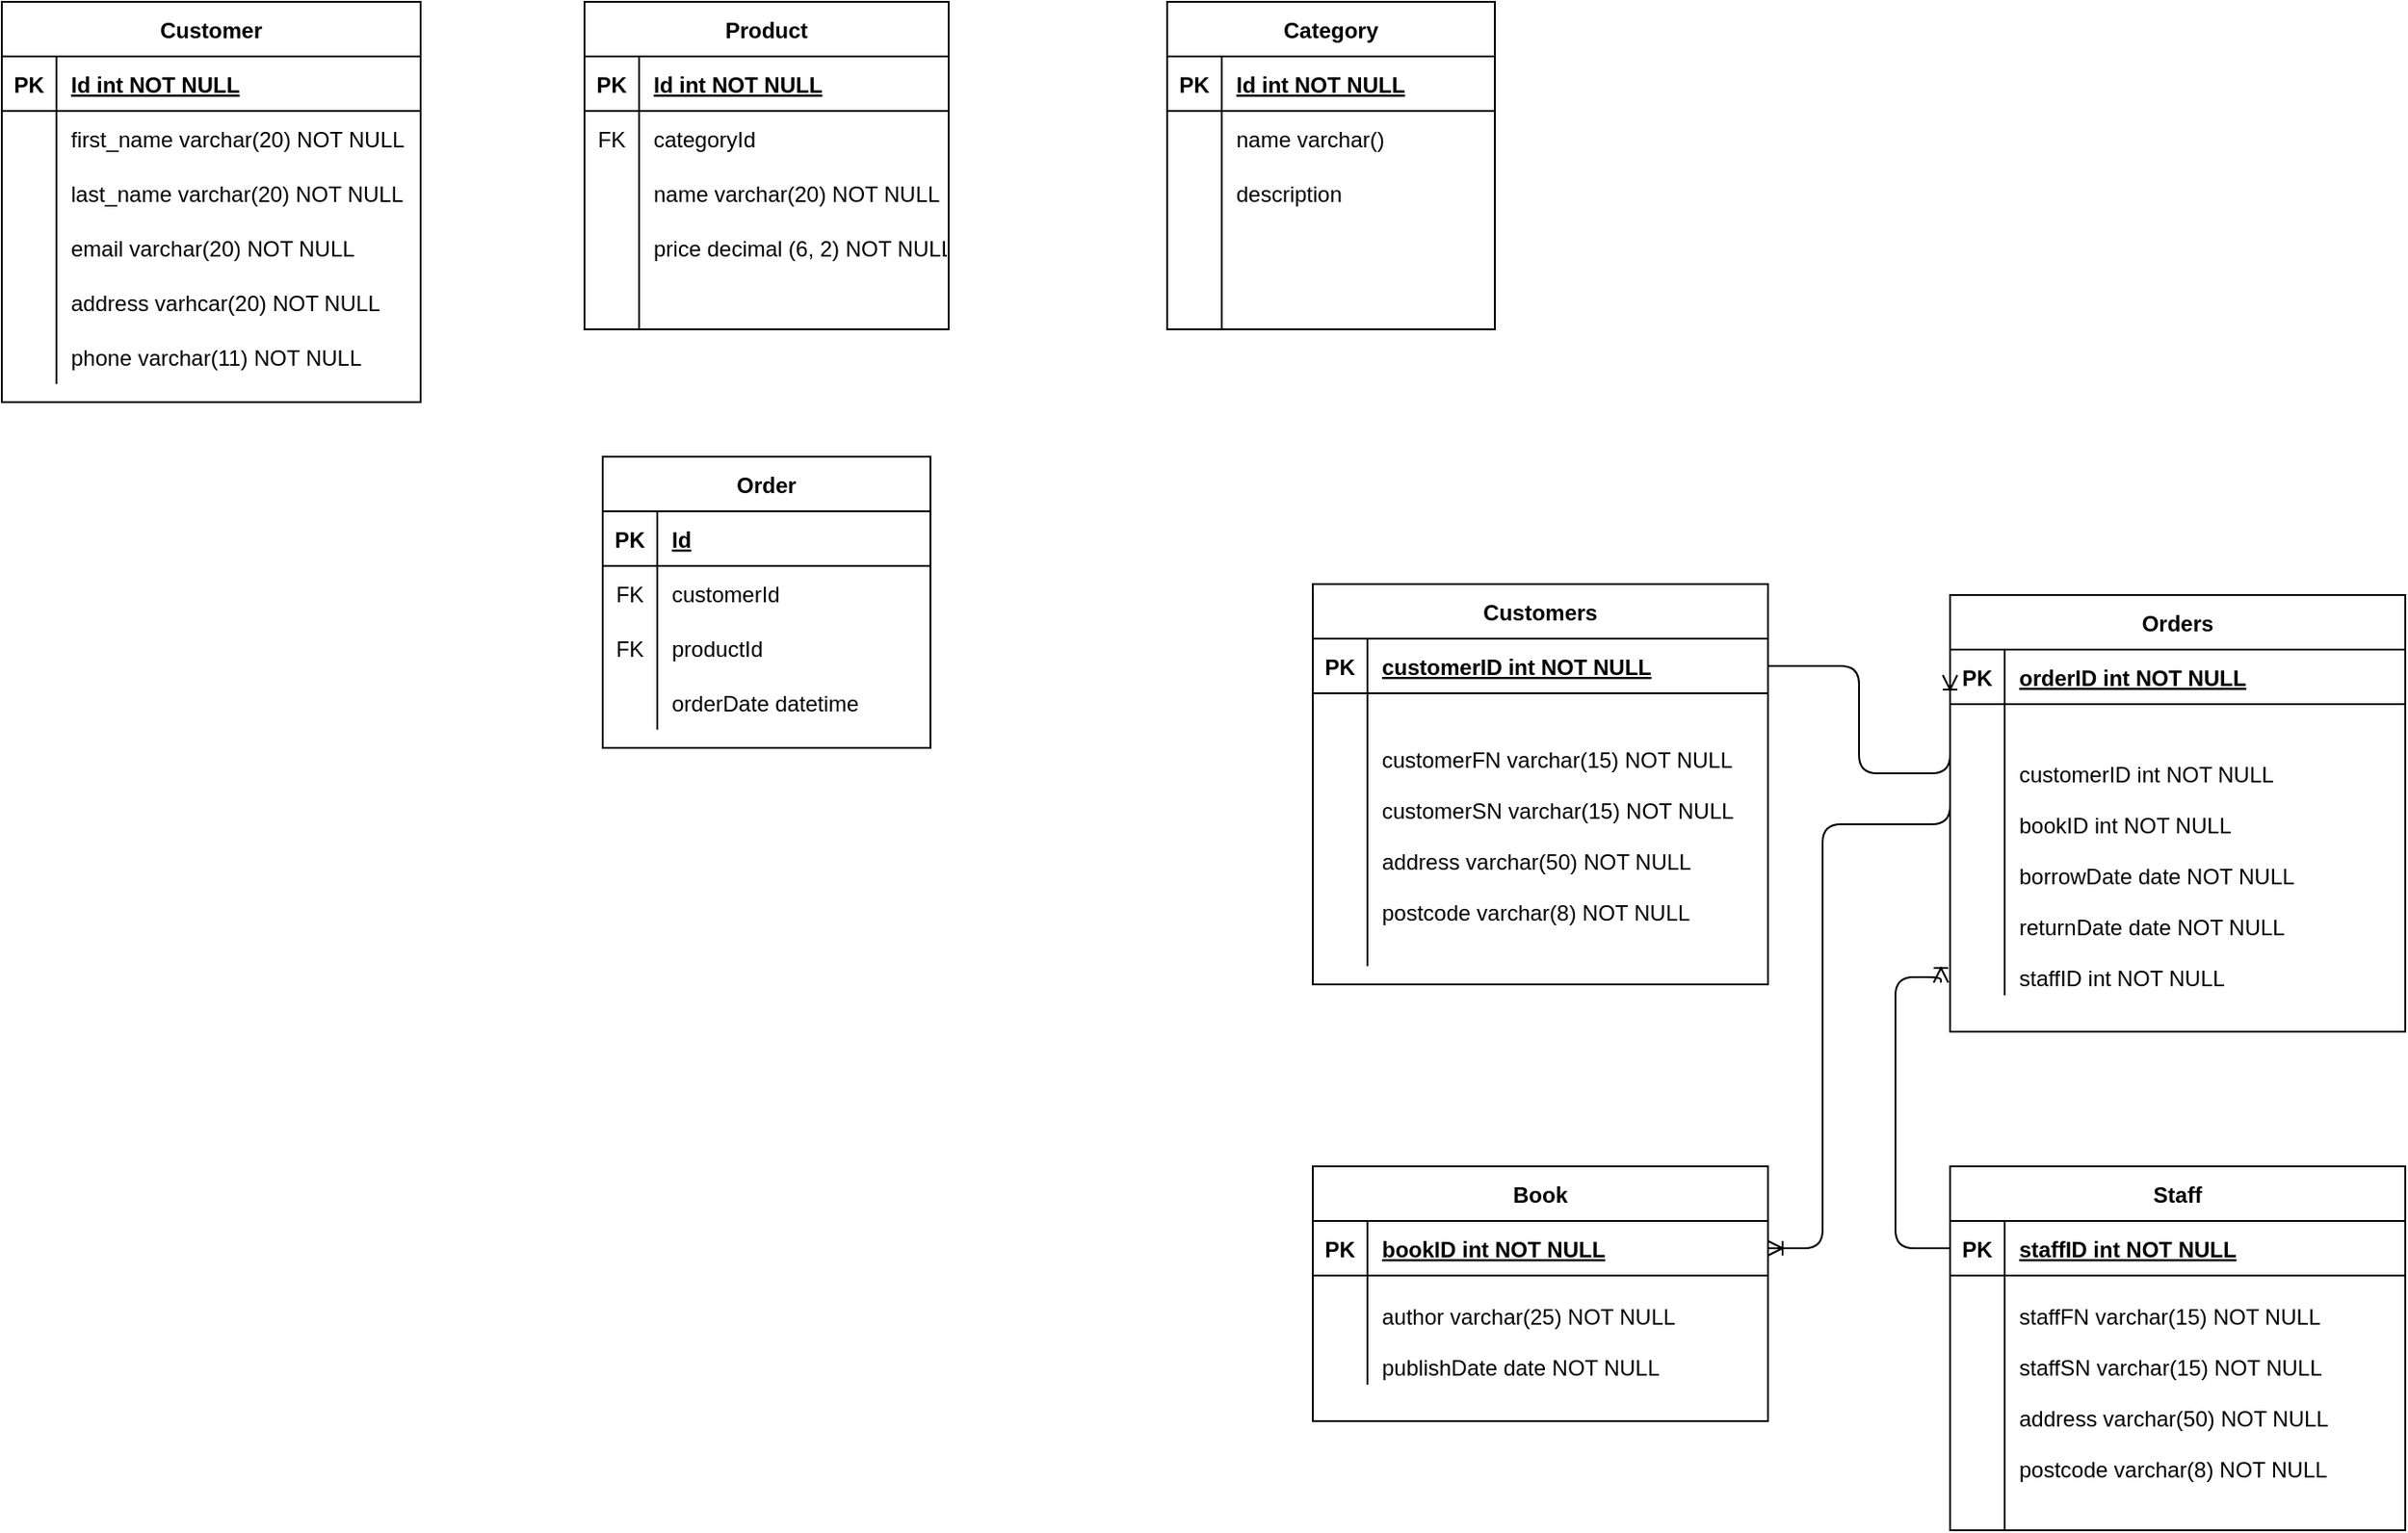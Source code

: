 <mxfile version="20.2.7" type="github">
  <diagram id="cAnskr0tNKKRRpKZYdF3" name="Page-1">
    <mxGraphModel dx="1550" dy="873" grid="1" gridSize="10" guides="1" tooltips="1" connect="1" arrows="1" fold="1" page="1" pageScale="1" pageWidth="850" pageHeight="1100" math="0" shadow="0">
      <root>
        <mxCell id="0" />
        <mxCell id="1" parent="0" />
        <mxCell id="WWlg50-pn3n7Zn3EASvx-20" value="Product" style="shape=table;startSize=30;container=1;collapsible=1;childLayout=tableLayout;fixedRows=1;rowLines=0;fontStyle=1;align=center;resizeLast=1;" parent="1" vertex="1">
          <mxGeometry x="530" y="80" width="200" height="180" as="geometry" />
        </mxCell>
        <mxCell id="WWlg50-pn3n7Zn3EASvx-21" value="" style="shape=tableRow;horizontal=0;startSize=0;swimlaneHead=0;swimlaneBody=0;fillColor=none;collapsible=0;dropTarget=0;points=[[0,0.5],[1,0.5]];portConstraint=eastwest;top=0;left=0;right=0;bottom=1;" parent="WWlg50-pn3n7Zn3EASvx-20" vertex="1">
          <mxGeometry y="30" width="200" height="30" as="geometry" />
        </mxCell>
        <mxCell id="WWlg50-pn3n7Zn3EASvx-22" value="PK" style="shape=partialRectangle;connectable=0;fillColor=none;top=0;left=0;bottom=0;right=0;fontStyle=1;overflow=hidden;" parent="WWlg50-pn3n7Zn3EASvx-21" vertex="1">
          <mxGeometry width="30" height="30" as="geometry">
            <mxRectangle width="30" height="30" as="alternateBounds" />
          </mxGeometry>
        </mxCell>
        <mxCell id="WWlg50-pn3n7Zn3EASvx-23" value="Id int NOT NULL" style="shape=partialRectangle;connectable=0;fillColor=none;top=0;left=0;bottom=0;right=0;align=left;spacingLeft=6;fontStyle=5;overflow=hidden;" parent="WWlg50-pn3n7Zn3EASvx-21" vertex="1">
          <mxGeometry x="30" width="170" height="30" as="geometry">
            <mxRectangle width="170" height="30" as="alternateBounds" />
          </mxGeometry>
        </mxCell>
        <mxCell id="WWlg50-pn3n7Zn3EASvx-24" value="" style="shape=tableRow;horizontal=0;startSize=0;swimlaneHead=0;swimlaneBody=0;fillColor=none;collapsible=0;dropTarget=0;points=[[0,0.5],[1,0.5]];portConstraint=eastwest;top=0;left=0;right=0;bottom=0;" parent="WWlg50-pn3n7Zn3EASvx-20" vertex="1">
          <mxGeometry y="60" width="200" height="30" as="geometry" />
        </mxCell>
        <mxCell id="WWlg50-pn3n7Zn3EASvx-25" value="FK" style="shape=partialRectangle;connectable=0;fillColor=none;top=0;left=0;bottom=0;right=0;editable=1;overflow=hidden;" parent="WWlg50-pn3n7Zn3EASvx-24" vertex="1">
          <mxGeometry width="30" height="30" as="geometry">
            <mxRectangle width="30" height="30" as="alternateBounds" />
          </mxGeometry>
        </mxCell>
        <mxCell id="WWlg50-pn3n7Zn3EASvx-26" value="categoryId" style="shape=partialRectangle;connectable=0;fillColor=none;top=0;left=0;bottom=0;right=0;align=left;spacingLeft=6;overflow=hidden;" parent="WWlg50-pn3n7Zn3EASvx-24" vertex="1">
          <mxGeometry x="30" width="170" height="30" as="geometry">
            <mxRectangle width="170" height="30" as="alternateBounds" />
          </mxGeometry>
        </mxCell>
        <mxCell id="WWlg50-pn3n7Zn3EASvx-27" value="" style="shape=tableRow;horizontal=0;startSize=0;swimlaneHead=0;swimlaneBody=0;fillColor=none;collapsible=0;dropTarget=0;points=[[0,0.5],[1,0.5]];portConstraint=eastwest;top=0;left=0;right=0;bottom=0;" parent="WWlg50-pn3n7Zn3EASvx-20" vertex="1">
          <mxGeometry y="90" width="200" height="30" as="geometry" />
        </mxCell>
        <mxCell id="WWlg50-pn3n7Zn3EASvx-28" value="" style="shape=partialRectangle;connectable=0;fillColor=none;top=0;left=0;bottom=0;right=0;editable=1;overflow=hidden;" parent="WWlg50-pn3n7Zn3EASvx-27" vertex="1">
          <mxGeometry width="30" height="30" as="geometry">
            <mxRectangle width="30" height="30" as="alternateBounds" />
          </mxGeometry>
        </mxCell>
        <mxCell id="WWlg50-pn3n7Zn3EASvx-29" value="name varchar(20) NOT NULL" style="shape=partialRectangle;connectable=0;fillColor=none;top=0;left=0;bottom=0;right=0;align=left;spacingLeft=6;overflow=hidden;" parent="WWlg50-pn3n7Zn3EASvx-27" vertex="1">
          <mxGeometry x="30" width="170" height="30" as="geometry">
            <mxRectangle width="170" height="30" as="alternateBounds" />
          </mxGeometry>
        </mxCell>
        <mxCell id="WWlg50-pn3n7Zn3EASvx-33" value="" style="shape=tableRow;horizontal=0;startSize=0;swimlaneHead=0;swimlaneBody=0;fillColor=none;collapsible=0;dropTarget=0;points=[[0,0.5],[1,0.5]];portConstraint=eastwest;top=0;left=0;right=0;bottom=0;" parent="WWlg50-pn3n7Zn3EASvx-20" vertex="1">
          <mxGeometry y="120" width="200" height="30" as="geometry" />
        </mxCell>
        <mxCell id="WWlg50-pn3n7Zn3EASvx-34" value="" style="shape=partialRectangle;connectable=0;fillColor=none;top=0;left=0;bottom=0;right=0;editable=1;overflow=hidden;" parent="WWlg50-pn3n7Zn3EASvx-33" vertex="1">
          <mxGeometry width="30" height="30" as="geometry">
            <mxRectangle width="30" height="30" as="alternateBounds" />
          </mxGeometry>
        </mxCell>
        <mxCell id="WWlg50-pn3n7Zn3EASvx-35" value="price decimal (6, 2) NOT NULL" style="shape=partialRectangle;connectable=0;fillColor=none;top=0;left=0;bottom=0;right=0;align=left;spacingLeft=6;overflow=hidden;" parent="WWlg50-pn3n7Zn3EASvx-33" vertex="1">
          <mxGeometry x="30" width="170" height="30" as="geometry">
            <mxRectangle width="170" height="30" as="alternateBounds" />
          </mxGeometry>
        </mxCell>
        <mxCell id="WWlg50-pn3n7Zn3EASvx-36" value="" style="shape=tableRow;horizontal=0;startSize=0;swimlaneHead=0;swimlaneBody=0;fillColor=none;collapsible=0;dropTarget=0;points=[[0,0.5],[1,0.5]];portConstraint=eastwest;top=0;left=0;right=0;bottom=0;" parent="WWlg50-pn3n7Zn3EASvx-20" vertex="1">
          <mxGeometry y="150" width="200" height="30" as="geometry" />
        </mxCell>
        <mxCell id="WWlg50-pn3n7Zn3EASvx-37" value="" style="shape=partialRectangle;connectable=0;fillColor=none;top=0;left=0;bottom=0;right=0;editable=1;overflow=hidden;" parent="WWlg50-pn3n7Zn3EASvx-36" vertex="1">
          <mxGeometry width="30" height="30" as="geometry">
            <mxRectangle width="30" height="30" as="alternateBounds" />
          </mxGeometry>
        </mxCell>
        <mxCell id="WWlg50-pn3n7Zn3EASvx-38" value="" style="shape=partialRectangle;connectable=0;fillColor=none;top=0;left=0;bottom=0;right=0;align=left;spacingLeft=6;overflow=hidden;" parent="WWlg50-pn3n7Zn3EASvx-36" vertex="1">
          <mxGeometry x="30" width="170" height="30" as="geometry">
            <mxRectangle width="170" height="30" as="alternateBounds" />
          </mxGeometry>
        </mxCell>
        <mxCell id="WWlg50-pn3n7Zn3EASvx-39" value="Order" style="shape=table;startSize=30;container=1;collapsible=1;childLayout=tableLayout;fixedRows=1;rowLines=0;fontStyle=1;align=center;resizeLast=1;" parent="1" vertex="1">
          <mxGeometry x="540" y="330" width="180" height="160" as="geometry" />
        </mxCell>
        <mxCell id="WWlg50-pn3n7Zn3EASvx-40" value="" style="shape=tableRow;horizontal=0;startSize=0;swimlaneHead=0;swimlaneBody=0;fillColor=none;collapsible=0;dropTarget=0;points=[[0,0.5],[1,0.5]];portConstraint=eastwest;top=0;left=0;right=0;bottom=1;" parent="WWlg50-pn3n7Zn3EASvx-39" vertex="1">
          <mxGeometry y="30" width="180" height="30" as="geometry" />
        </mxCell>
        <mxCell id="WWlg50-pn3n7Zn3EASvx-41" value="PK" style="shape=partialRectangle;connectable=0;fillColor=none;top=0;left=0;bottom=0;right=0;fontStyle=1;overflow=hidden;" parent="WWlg50-pn3n7Zn3EASvx-40" vertex="1">
          <mxGeometry width="30" height="30" as="geometry">
            <mxRectangle width="30" height="30" as="alternateBounds" />
          </mxGeometry>
        </mxCell>
        <mxCell id="WWlg50-pn3n7Zn3EASvx-42" value="Id" style="shape=partialRectangle;connectable=0;fillColor=none;top=0;left=0;bottom=0;right=0;align=left;spacingLeft=6;fontStyle=5;overflow=hidden;" parent="WWlg50-pn3n7Zn3EASvx-40" vertex="1">
          <mxGeometry x="30" width="150" height="30" as="geometry">
            <mxRectangle width="150" height="30" as="alternateBounds" />
          </mxGeometry>
        </mxCell>
        <mxCell id="WWlg50-pn3n7Zn3EASvx-43" value="" style="shape=tableRow;horizontal=0;startSize=0;swimlaneHead=0;swimlaneBody=0;fillColor=none;collapsible=0;dropTarget=0;points=[[0,0.5],[1,0.5]];portConstraint=eastwest;top=0;left=0;right=0;bottom=0;" parent="WWlg50-pn3n7Zn3EASvx-39" vertex="1">
          <mxGeometry y="60" width="180" height="30" as="geometry" />
        </mxCell>
        <mxCell id="WWlg50-pn3n7Zn3EASvx-44" value="FK" style="shape=partialRectangle;connectable=0;fillColor=none;top=0;left=0;bottom=0;right=0;editable=1;overflow=hidden;" parent="WWlg50-pn3n7Zn3EASvx-43" vertex="1">
          <mxGeometry width="30" height="30" as="geometry">
            <mxRectangle width="30" height="30" as="alternateBounds" />
          </mxGeometry>
        </mxCell>
        <mxCell id="WWlg50-pn3n7Zn3EASvx-45" value="customerId" style="shape=partialRectangle;connectable=0;fillColor=none;top=0;left=0;bottom=0;right=0;align=left;spacingLeft=6;overflow=hidden;" parent="WWlg50-pn3n7Zn3EASvx-43" vertex="1">
          <mxGeometry x="30" width="150" height="30" as="geometry">
            <mxRectangle width="150" height="30" as="alternateBounds" />
          </mxGeometry>
        </mxCell>
        <mxCell id="WWlg50-pn3n7Zn3EASvx-46" value="" style="shape=tableRow;horizontal=0;startSize=0;swimlaneHead=0;swimlaneBody=0;fillColor=none;collapsible=0;dropTarget=0;points=[[0,0.5],[1,0.5]];portConstraint=eastwest;top=0;left=0;right=0;bottom=0;" parent="WWlg50-pn3n7Zn3EASvx-39" vertex="1">
          <mxGeometry y="90" width="180" height="30" as="geometry" />
        </mxCell>
        <mxCell id="WWlg50-pn3n7Zn3EASvx-47" value="FK" style="shape=partialRectangle;connectable=0;fillColor=none;top=0;left=0;bottom=0;right=0;editable=1;overflow=hidden;" parent="WWlg50-pn3n7Zn3EASvx-46" vertex="1">
          <mxGeometry width="30" height="30" as="geometry">
            <mxRectangle width="30" height="30" as="alternateBounds" />
          </mxGeometry>
        </mxCell>
        <mxCell id="WWlg50-pn3n7Zn3EASvx-48" value="productId" style="shape=partialRectangle;connectable=0;fillColor=none;top=0;left=0;bottom=0;right=0;align=left;spacingLeft=6;overflow=hidden;" parent="WWlg50-pn3n7Zn3EASvx-46" vertex="1">
          <mxGeometry x="30" width="150" height="30" as="geometry">
            <mxRectangle width="150" height="30" as="alternateBounds" />
          </mxGeometry>
        </mxCell>
        <mxCell id="WWlg50-pn3n7Zn3EASvx-49" value="" style="shape=tableRow;horizontal=0;startSize=0;swimlaneHead=0;swimlaneBody=0;fillColor=none;collapsible=0;dropTarget=0;points=[[0,0.5],[1,0.5]];portConstraint=eastwest;top=0;left=0;right=0;bottom=0;" parent="WWlg50-pn3n7Zn3EASvx-39" vertex="1">
          <mxGeometry y="120" width="180" height="30" as="geometry" />
        </mxCell>
        <mxCell id="WWlg50-pn3n7Zn3EASvx-50" value="" style="shape=partialRectangle;connectable=0;fillColor=none;top=0;left=0;bottom=0;right=0;editable=1;overflow=hidden;" parent="WWlg50-pn3n7Zn3EASvx-49" vertex="1">
          <mxGeometry width="30" height="30" as="geometry">
            <mxRectangle width="30" height="30" as="alternateBounds" />
          </mxGeometry>
        </mxCell>
        <mxCell id="WWlg50-pn3n7Zn3EASvx-51" value="orderDate datetime" style="shape=partialRectangle;connectable=0;fillColor=none;top=0;left=0;bottom=0;right=0;align=left;spacingLeft=6;overflow=hidden;" parent="WWlg50-pn3n7Zn3EASvx-49" vertex="1">
          <mxGeometry x="30" width="150" height="30" as="geometry">
            <mxRectangle width="150" height="30" as="alternateBounds" />
          </mxGeometry>
        </mxCell>
        <mxCell id="WWlg50-pn3n7Zn3EASvx-65" value="Customer" style="shape=table;startSize=30;container=1;collapsible=1;childLayout=tableLayout;fixedRows=1;rowLines=0;fontStyle=1;align=center;resizeLast=1;" parent="1" vertex="1">
          <mxGeometry x="210" y="80" width="230" height="220" as="geometry" />
        </mxCell>
        <mxCell id="WWlg50-pn3n7Zn3EASvx-66" value="" style="shape=tableRow;horizontal=0;startSize=0;swimlaneHead=0;swimlaneBody=0;fillColor=none;collapsible=0;dropTarget=0;points=[[0,0.5],[1,0.5]];portConstraint=eastwest;top=0;left=0;right=0;bottom=1;" parent="WWlg50-pn3n7Zn3EASvx-65" vertex="1">
          <mxGeometry y="30" width="230" height="30" as="geometry" />
        </mxCell>
        <mxCell id="WWlg50-pn3n7Zn3EASvx-67" value="PK" style="shape=partialRectangle;connectable=0;fillColor=none;top=0;left=0;bottom=0;right=0;fontStyle=1;overflow=hidden;" parent="WWlg50-pn3n7Zn3EASvx-66" vertex="1">
          <mxGeometry width="30" height="30" as="geometry">
            <mxRectangle width="30" height="30" as="alternateBounds" />
          </mxGeometry>
        </mxCell>
        <mxCell id="WWlg50-pn3n7Zn3EASvx-68" value="Id int NOT NULL" style="shape=partialRectangle;connectable=0;fillColor=none;top=0;left=0;bottom=0;right=0;align=left;spacingLeft=6;fontStyle=5;overflow=hidden;" parent="WWlg50-pn3n7Zn3EASvx-66" vertex="1">
          <mxGeometry x="30" width="200" height="30" as="geometry">
            <mxRectangle width="200" height="30" as="alternateBounds" />
          </mxGeometry>
        </mxCell>
        <mxCell id="WWlg50-pn3n7Zn3EASvx-69" value="" style="shape=tableRow;horizontal=0;startSize=0;swimlaneHead=0;swimlaneBody=0;fillColor=none;collapsible=0;dropTarget=0;points=[[0,0.5],[1,0.5]];portConstraint=eastwest;top=0;left=0;right=0;bottom=0;" parent="WWlg50-pn3n7Zn3EASvx-65" vertex="1">
          <mxGeometry y="60" width="230" height="30" as="geometry" />
        </mxCell>
        <mxCell id="WWlg50-pn3n7Zn3EASvx-70" value="" style="shape=partialRectangle;connectable=0;fillColor=none;top=0;left=0;bottom=0;right=0;editable=1;overflow=hidden;" parent="WWlg50-pn3n7Zn3EASvx-69" vertex="1">
          <mxGeometry width="30" height="30" as="geometry">
            <mxRectangle width="30" height="30" as="alternateBounds" />
          </mxGeometry>
        </mxCell>
        <mxCell id="WWlg50-pn3n7Zn3EASvx-71" value="first_name varchar(20) NOT NULL" style="shape=partialRectangle;connectable=0;fillColor=none;top=0;left=0;bottom=0;right=0;align=left;spacingLeft=6;overflow=hidden;" parent="WWlg50-pn3n7Zn3EASvx-69" vertex="1">
          <mxGeometry x="30" width="200" height="30" as="geometry">
            <mxRectangle width="200" height="30" as="alternateBounds" />
          </mxGeometry>
        </mxCell>
        <mxCell id="WWlg50-pn3n7Zn3EASvx-72" value="" style="shape=tableRow;horizontal=0;startSize=0;swimlaneHead=0;swimlaneBody=0;fillColor=none;collapsible=0;dropTarget=0;points=[[0,0.5],[1,0.5]];portConstraint=eastwest;top=0;left=0;right=0;bottom=0;" parent="WWlg50-pn3n7Zn3EASvx-65" vertex="1">
          <mxGeometry y="90" width="230" height="30" as="geometry" />
        </mxCell>
        <mxCell id="WWlg50-pn3n7Zn3EASvx-73" value="" style="shape=partialRectangle;connectable=0;fillColor=none;top=0;left=0;bottom=0;right=0;editable=1;overflow=hidden;" parent="WWlg50-pn3n7Zn3EASvx-72" vertex="1">
          <mxGeometry width="30" height="30" as="geometry">
            <mxRectangle width="30" height="30" as="alternateBounds" />
          </mxGeometry>
        </mxCell>
        <mxCell id="WWlg50-pn3n7Zn3EASvx-74" value="last_name varchar(20) NOT NULL" style="shape=partialRectangle;connectable=0;fillColor=none;top=0;left=0;bottom=0;right=0;align=left;spacingLeft=6;overflow=hidden;" parent="WWlg50-pn3n7Zn3EASvx-72" vertex="1">
          <mxGeometry x="30" width="200" height="30" as="geometry">
            <mxRectangle width="200" height="30" as="alternateBounds" />
          </mxGeometry>
        </mxCell>
        <mxCell id="WWlg50-pn3n7Zn3EASvx-75" value="" style="shape=tableRow;horizontal=0;startSize=0;swimlaneHead=0;swimlaneBody=0;fillColor=none;collapsible=0;dropTarget=0;points=[[0,0.5],[1,0.5]];portConstraint=eastwest;top=0;left=0;right=0;bottom=0;" parent="WWlg50-pn3n7Zn3EASvx-65" vertex="1">
          <mxGeometry y="120" width="230" height="30" as="geometry" />
        </mxCell>
        <mxCell id="WWlg50-pn3n7Zn3EASvx-76" value="" style="shape=partialRectangle;connectable=0;fillColor=none;top=0;left=0;bottom=0;right=0;editable=1;overflow=hidden;" parent="WWlg50-pn3n7Zn3EASvx-75" vertex="1">
          <mxGeometry width="30" height="30" as="geometry">
            <mxRectangle width="30" height="30" as="alternateBounds" />
          </mxGeometry>
        </mxCell>
        <mxCell id="WWlg50-pn3n7Zn3EASvx-77" value="email varchar(20) NOT NULL" style="shape=partialRectangle;connectable=0;fillColor=none;top=0;left=0;bottom=0;right=0;align=left;spacingLeft=6;overflow=hidden;" parent="WWlg50-pn3n7Zn3EASvx-75" vertex="1">
          <mxGeometry x="30" width="200" height="30" as="geometry">
            <mxRectangle width="200" height="30" as="alternateBounds" />
          </mxGeometry>
        </mxCell>
        <mxCell id="WWlg50-pn3n7Zn3EASvx-78" value="" style="shape=tableRow;horizontal=0;startSize=0;swimlaneHead=0;swimlaneBody=0;fillColor=none;collapsible=0;dropTarget=0;points=[[0,0.5],[1,0.5]];portConstraint=eastwest;top=0;left=0;right=0;bottom=0;" parent="WWlg50-pn3n7Zn3EASvx-65" vertex="1">
          <mxGeometry y="150" width="230" height="30" as="geometry" />
        </mxCell>
        <mxCell id="WWlg50-pn3n7Zn3EASvx-79" value="" style="shape=partialRectangle;connectable=0;fillColor=none;top=0;left=0;bottom=0;right=0;editable=1;overflow=hidden;" parent="WWlg50-pn3n7Zn3EASvx-78" vertex="1">
          <mxGeometry width="30" height="30" as="geometry">
            <mxRectangle width="30" height="30" as="alternateBounds" />
          </mxGeometry>
        </mxCell>
        <mxCell id="WWlg50-pn3n7Zn3EASvx-80" value="address varhcar(20) NOT NULL" style="shape=partialRectangle;connectable=0;fillColor=none;top=0;left=0;bottom=0;right=0;align=left;spacingLeft=6;overflow=hidden;" parent="WWlg50-pn3n7Zn3EASvx-78" vertex="1">
          <mxGeometry x="30" width="200" height="30" as="geometry">
            <mxRectangle width="200" height="30" as="alternateBounds" />
          </mxGeometry>
        </mxCell>
        <mxCell id="WWlg50-pn3n7Zn3EASvx-81" value="" style="shape=tableRow;horizontal=0;startSize=0;swimlaneHead=0;swimlaneBody=0;fillColor=none;collapsible=0;dropTarget=0;points=[[0,0.5],[1,0.5]];portConstraint=eastwest;top=0;left=0;right=0;bottom=0;" parent="WWlg50-pn3n7Zn3EASvx-65" vertex="1">
          <mxGeometry y="180" width="230" height="30" as="geometry" />
        </mxCell>
        <mxCell id="WWlg50-pn3n7Zn3EASvx-82" value="" style="shape=partialRectangle;connectable=0;fillColor=none;top=0;left=0;bottom=0;right=0;editable=1;overflow=hidden;" parent="WWlg50-pn3n7Zn3EASvx-81" vertex="1">
          <mxGeometry width="30" height="30" as="geometry">
            <mxRectangle width="30" height="30" as="alternateBounds" />
          </mxGeometry>
        </mxCell>
        <mxCell id="WWlg50-pn3n7Zn3EASvx-83" value="phone varchar(11) NOT NULL" style="shape=partialRectangle;connectable=0;fillColor=none;top=0;left=0;bottom=0;right=0;align=left;spacingLeft=6;overflow=hidden;" parent="WWlg50-pn3n7Zn3EASvx-81" vertex="1">
          <mxGeometry x="30" width="200" height="30" as="geometry">
            <mxRectangle width="200" height="30" as="alternateBounds" />
          </mxGeometry>
        </mxCell>
        <mxCell id="WWlg50-pn3n7Zn3EASvx-116" value="Category" style="shape=table;startSize=30;container=1;collapsible=1;childLayout=tableLayout;fixedRows=1;rowLines=0;fontStyle=1;align=center;resizeLast=1;" parent="1" vertex="1">
          <mxGeometry x="850" y="80" width="180" height="180" as="geometry" />
        </mxCell>
        <mxCell id="WWlg50-pn3n7Zn3EASvx-117" value="" style="shape=tableRow;horizontal=0;startSize=0;swimlaneHead=0;swimlaneBody=0;fillColor=none;collapsible=0;dropTarget=0;points=[[0,0.5],[1,0.5]];portConstraint=eastwest;top=0;left=0;right=0;bottom=1;" parent="WWlg50-pn3n7Zn3EASvx-116" vertex="1">
          <mxGeometry y="30" width="180" height="30" as="geometry" />
        </mxCell>
        <mxCell id="WWlg50-pn3n7Zn3EASvx-118" value="PK" style="shape=partialRectangle;connectable=0;fillColor=none;top=0;left=0;bottom=0;right=0;fontStyle=1;overflow=hidden;" parent="WWlg50-pn3n7Zn3EASvx-117" vertex="1">
          <mxGeometry width="30" height="30" as="geometry">
            <mxRectangle width="30" height="30" as="alternateBounds" />
          </mxGeometry>
        </mxCell>
        <mxCell id="WWlg50-pn3n7Zn3EASvx-119" value="Id int NOT NULL" style="shape=partialRectangle;connectable=0;fillColor=none;top=0;left=0;bottom=0;right=0;align=left;spacingLeft=6;fontStyle=5;overflow=hidden;" parent="WWlg50-pn3n7Zn3EASvx-117" vertex="1">
          <mxGeometry x="30" width="150" height="30" as="geometry">
            <mxRectangle width="150" height="30" as="alternateBounds" />
          </mxGeometry>
        </mxCell>
        <mxCell id="WWlg50-pn3n7Zn3EASvx-120" value="" style="shape=tableRow;horizontal=0;startSize=0;swimlaneHead=0;swimlaneBody=0;fillColor=none;collapsible=0;dropTarget=0;points=[[0,0.5],[1,0.5]];portConstraint=eastwest;top=0;left=0;right=0;bottom=0;" parent="WWlg50-pn3n7Zn3EASvx-116" vertex="1">
          <mxGeometry y="60" width="180" height="30" as="geometry" />
        </mxCell>
        <mxCell id="WWlg50-pn3n7Zn3EASvx-121" value="" style="shape=partialRectangle;connectable=0;fillColor=none;top=0;left=0;bottom=0;right=0;editable=1;overflow=hidden;" parent="WWlg50-pn3n7Zn3EASvx-120" vertex="1">
          <mxGeometry width="30" height="30" as="geometry">
            <mxRectangle width="30" height="30" as="alternateBounds" />
          </mxGeometry>
        </mxCell>
        <mxCell id="WWlg50-pn3n7Zn3EASvx-122" value="name varchar()" style="shape=partialRectangle;connectable=0;fillColor=none;top=0;left=0;bottom=0;right=0;align=left;spacingLeft=6;overflow=hidden;" parent="WWlg50-pn3n7Zn3EASvx-120" vertex="1">
          <mxGeometry x="30" width="150" height="30" as="geometry">
            <mxRectangle width="150" height="30" as="alternateBounds" />
          </mxGeometry>
        </mxCell>
        <mxCell id="WWlg50-pn3n7Zn3EASvx-123" value="" style="shape=tableRow;horizontal=0;startSize=0;swimlaneHead=0;swimlaneBody=0;fillColor=none;collapsible=0;dropTarget=0;points=[[0,0.5],[1,0.5]];portConstraint=eastwest;top=0;left=0;right=0;bottom=0;" parent="WWlg50-pn3n7Zn3EASvx-116" vertex="1">
          <mxGeometry y="90" width="180" height="30" as="geometry" />
        </mxCell>
        <mxCell id="WWlg50-pn3n7Zn3EASvx-124" value="" style="shape=partialRectangle;connectable=0;fillColor=none;top=0;left=0;bottom=0;right=0;editable=1;overflow=hidden;" parent="WWlg50-pn3n7Zn3EASvx-123" vertex="1">
          <mxGeometry width="30" height="30" as="geometry">
            <mxRectangle width="30" height="30" as="alternateBounds" />
          </mxGeometry>
        </mxCell>
        <mxCell id="WWlg50-pn3n7Zn3EASvx-125" value="description" style="shape=partialRectangle;connectable=0;fillColor=none;top=0;left=0;bottom=0;right=0;align=left;spacingLeft=6;overflow=hidden;" parent="WWlg50-pn3n7Zn3EASvx-123" vertex="1">
          <mxGeometry x="30" width="150" height="30" as="geometry">
            <mxRectangle width="150" height="30" as="alternateBounds" />
          </mxGeometry>
        </mxCell>
        <mxCell id="WWlg50-pn3n7Zn3EASvx-126" value="" style="shape=tableRow;horizontal=0;startSize=0;swimlaneHead=0;swimlaneBody=0;fillColor=none;collapsible=0;dropTarget=0;points=[[0,0.5],[1,0.5]];portConstraint=eastwest;top=0;left=0;right=0;bottom=0;" parent="WWlg50-pn3n7Zn3EASvx-116" vertex="1">
          <mxGeometry y="120" width="180" height="30" as="geometry" />
        </mxCell>
        <mxCell id="WWlg50-pn3n7Zn3EASvx-127" value="" style="shape=partialRectangle;connectable=0;fillColor=none;top=0;left=0;bottom=0;right=0;editable=1;overflow=hidden;" parent="WWlg50-pn3n7Zn3EASvx-126" vertex="1">
          <mxGeometry width="30" height="30" as="geometry">
            <mxRectangle width="30" height="30" as="alternateBounds" />
          </mxGeometry>
        </mxCell>
        <mxCell id="WWlg50-pn3n7Zn3EASvx-128" value="" style="shape=partialRectangle;connectable=0;fillColor=none;top=0;left=0;bottom=0;right=0;align=left;spacingLeft=6;overflow=hidden;" parent="WWlg50-pn3n7Zn3EASvx-126" vertex="1">
          <mxGeometry x="30" width="150" height="30" as="geometry">
            <mxRectangle width="150" height="30" as="alternateBounds" />
          </mxGeometry>
        </mxCell>
        <mxCell id="WWlg50-pn3n7Zn3EASvx-129" value="" style="shape=tableRow;horizontal=0;startSize=0;swimlaneHead=0;swimlaneBody=0;fillColor=none;collapsible=0;dropTarget=0;points=[[0,0.5],[1,0.5]];portConstraint=eastwest;top=0;left=0;right=0;bottom=0;" parent="WWlg50-pn3n7Zn3EASvx-116" vertex="1">
          <mxGeometry y="150" width="180" height="30" as="geometry" />
        </mxCell>
        <mxCell id="WWlg50-pn3n7Zn3EASvx-130" value="" style="shape=partialRectangle;connectable=0;fillColor=none;top=0;left=0;bottom=0;right=0;editable=1;overflow=hidden;" parent="WWlg50-pn3n7Zn3EASvx-129" vertex="1">
          <mxGeometry width="30" height="30" as="geometry">
            <mxRectangle width="30" height="30" as="alternateBounds" />
          </mxGeometry>
        </mxCell>
        <mxCell id="WWlg50-pn3n7Zn3EASvx-131" value="" style="shape=partialRectangle;connectable=0;fillColor=none;top=0;left=0;bottom=0;right=0;align=left;spacingLeft=6;overflow=hidden;" parent="WWlg50-pn3n7Zn3EASvx-129" vertex="1">
          <mxGeometry x="30" width="150" height="30" as="geometry">
            <mxRectangle width="150" height="30" as="alternateBounds" />
          </mxGeometry>
        </mxCell>
        <mxCell id="q6ylvDtR-Ev0HlDsBLqw-32" value="" style="group" vertex="1" connectable="0" parent="1">
          <mxGeometry x="930" y="400" width="600" height="520" as="geometry" />
        </mxCell>
        <mxCell id="q6ylvDtR-Ev0HlDsBLqw-33" value="Book" style="shape=table;startSize=30;container=1;collapsible=1;childLayout=tableLayout;fixedRows=1;rowLines=0;fontStyle=1;align=center;resizeLast=1;" vertex="1" parent="q6ylvDtR-Ev0HlDsBLqw-32">
          <mxGeometry y="320" width="250" height="140" as="geometry" />
        </mxCell>
        <mxCell id="q6ylvDtR-Ev0HlDsBLqw-34" value="" style="shape=partialRectangle;collapsible=0;dropTarget=0;pointerEvents=0;fillColor=none;points=[[0,0.5],[1,0.5]];portConstraint=eastwest;top=0;left=0;right=0;bottom=1;" vertex="1" parent="q6ylvDtR-Ev0HlDsBLqw-33">
          <mxGeometry y="30" width="250" height="30" as="geometry" />
        </mxCell>
        <mxCell id="q6ylvDtR-Ev0HlDsBLqw-35" value="PK" style="shape=partialRectangle;overflow=hidden;connectable=0;fillColor=none;top=0;left=0;bottom=0;right=0;fontStyle=1;" vertex="1" parent="q6ylvDtR-Ev0HlDsBLqw-34">
          <mxGeometry width="30" height="30" as="geometry">
            <mxRectangle width="30" height="30" as="alternateBounds" />
          </mxGeometry>
        </mxCell>
        <mxCell id="q6ylvDtR-Ev0HlDsBLqw-36" value="bookID int NOT NULL " style="shape=partialRectangle;overflow=hidden;connectable=0;fillColor=none;top=0;left=0;bottom=0;right=0;align=left;spacingLeft=6;fontStyle=5;" vertex="1" parent="q6ylvDtR-Ev0HlDsBLqw-34">
          <mxGeometry x="30" width="220" height="30" as="geometry">
            <mxRectangle width="220" height="30" as="alternateBounds" />
          </mxGeometry>
        </mxCell>
        <mxCell id="q6ylvDtR-Ev0HlDsBLqw-37" value="" style="shape=partialRectangle;collapsible=0;dropTarget=0;pointerEvents=0;fillColor=none;points=[[0,0.5],[1,0.5]];portConstraint=eastwest;top=0;left=0;right=0;bottom=0;" vertex="1" parent="q6ylvDtR-Ev0HlDsBLqw-33">
          <mxGeometry y="60" width="250" height="60" as="geometry" />
        </mxCell>
        <mxCell id="q6ylvDtR-Ev0HlDsBLqw-38" value="" style="shape=partialRectangle;overflow=hidden;connectable=0;fillColor=none;top=0;left=0;bottom=0;right=0;" vertex="1" parent="q6ylvDtR-Ev0HlDsBLqw-37">
          <mxGeometry width="30" height="60" as="geometry">
            <mxRectangle width="30" height="60" as="alternateBounds" />
          </mxGeometry>
        </mxCell>
        <mxCell id="q6ylvDtR-Ev0HlDsBLqw-39" value="&#xa;author varchar(25) NOT NULL&#xa;&#xa;publishDate date NOT NULL&#xa;&#xa;" style="shape=partialRectangle;overflow=hidden;connectable=0;fillColor=none;top=0;left=0;bottom=0;right=0;align=left;spacingLeft=6;" vertex="1" parent="q6ylvDtR-Ev0HlDsBLqw-37">
          <mxGeometry x="30" width="220" height="60" as="geometry">
            <mxRectangle width="220" height="60" as="alternateBounds" />
          </mxGeometry>
        </mxCell>
        <mxCell id="q6ylvDtR-Ev0HlDsBLqw-40" value="Staff" style="shape=table;startSize=30;container=1;collapsible=1;childLayout=tableLayout;fixedRows=1;rowLines=0;fontStyle=1;align=center;resizeLast=1;" vertex="1" parent="q6ylvDtR-Ev0HlDsBLqw-32">
          <mxGeometry x="350" y="320" width="250" height="200" as="geometry" />
        </mxCell>
        <mxCell id="q6ylvDtR-Ev0HlDsBLqw-41" value="" style="shape=partialRectangle;collapsible=0;dropTarget=0;pointerEvents=0;fillColor=none;points=[[0,0.5],[1,0.5]];portConstraint=eastwest;top=0;left=0;right=0;bottom=1;" vertex="1" parent="q6ylvDtR-Ev0HlDsBLqw-40">
          <mxGeometry y="30" width="250" height="30" as="geometry" />
        </mxCell>
        <mxCell id="q6ylvDtR-Ev0HlDsBLqw-42" value="PK" style="shape=partialRectangle;overflow=hidden;connectable=0;fillColor=none;top=0;left=0;bottom=0;right=0;fontStyle=1;" vertex="1" parent="q6ylvDtR-Ev0HlDsBLqw-41">
          <mxGeometry width="30" height="30" as="geometry">
            <mxRectangle width="30" height="30" as="alternateBounds" />
          </mxGeometry>
        </mxCell>
        <mxCell id="q6ylvDtR-Ev0HlDsBLqw-43" value="staffID int NOT NULL " style="shape=partialRectangle;overflow=hidden;connectable=0;fillColor=none;top=0;left=0;bottom=0;right=0;align=left;spacingLeft=6;fontStyle=5;" vertex="1" parent="q6ylvDtR-Ev0HlDsBLqw-41">
          <mxGeometry x="30" width="220" height="30" as="geometry">
            <mxRectangle width="220" height="30" as="alternateBounds" />
          </mxGeometry>
        </mxCell>
        <mxCell id="q6ylvDtR-Ev0HlDsBLqw-44" value="" style="shape=partialRectangle;collapsible=0;dropTarget=0;pointerEvents=0;fillColor=none;points=[[0,0.5],[1,0.5]];portConstraint=eastwest;top=0;left=0;right=0;bottom=0;" vertex="1" parent="q6ylvDtR-Ev0HlDsBLqw-40">
          <mxGeometry y="60" width="250" height="140" as="geometry" />
        </mxCell>
        <mxCell id="q6ylvDtR-Ev0HlDsBLqw-45" value="" style="shape=partialRectangle;overflow=hidden;connectable=0;fillColor=none;top=0;left=0;bottom=0;right=0;" vertex="1" parent="q6ylvDtR-Ev0HlDsBLqw-44">
          <mxGeometry width="30" height="140" as="geometry">
            <mxRectangle width="30" height="140" as="alternateBounds" />
          </mxGeometry>
        </mxCell>
        <mxCell id="q6ylvDtR-Ev0HlDsBLqw-46" value="&#xa;staffFN varchar(15) NOT NULL&#xa;&#xa;staffSN varchar(15) NOT NULL&#xa;&#xa;address varchar(50) NOT NULL&#xa;&#xa;postcode varchar(8) NOT NULL&#xa;&#xa;" style="shape=partialRectangle;overflow=hidden;connectable=0;fillColor=none;top=0;left=0;bottom=0;right=0;align=left;spacingLeft=6;" vertex="1" parent="q6ylvDtR-Ev0HlDsBLqw-44">
          <mxGeometry x="30" width="220" height="140" as="geometry">
            <mxRectangle width="220" height="140" as="alternateBounds" />
          </mxGeometry>
        </mxCell>
        <mxCell id="q6ylvDtR-Ev0HlDsBLqw-47" value="Customers" style="shape=table;startSize=30;container=1;collapsible=1;childLayout=tableLayout;fixedRows=1;rowLines=0;fontStyle=1;align=center;resizeLast=1;" vertex="1" parent="q6ylvDtR-Ev0HlDsBLqw-32">
          <mxGeometry width="250" height="220" as="geometry" />
        </mxCell>
        <mxCell id="q6ylvDtR-Ev0HlDsBLqw-48" value="" style="shape=partialRectangle;collapsible=0;dropTarget=0;pointerEvents=0;fillColor=none;points=[[0,0.5],[1,0.5]];portConstraint=eastwest;top=0;left=0;right=0;bottom=1;" vertex="1" parent="q6ylvDtR-Ev0HlDsBLqw-47">
          <mxGeometry y="30" width="250" height="30" as="geometry" />
        </mxCell>
        <mxCell id="q6ylvDtR-Ev0HlDsBLqw-49" value="PK" style="shape=partialRectangle;overflow=hidden;connectable=0;fillColor=none;top=0;left=0;bottom=0;right=0;fontStyle=1;" vertex="1" parent="q6ylvDtR-Ev0HlDsBLqw-48">
          <mxGeometry width="30" height="30" as="geometry">
            <mxRectangle width="30" height="30" as="alternateBounds" />
          </mxGeometry>
        </mxCell>
        <mxCell id="q6ylvDtR-Ev0HlDsBLqw-50" value="customerID int NOT NULL " style="shape=partialRectangle;overflow=hidden;connectable=0;fillColor=none;top=0;left=0;bottom=0;right=0;align=left;spacingLeft=6;fontStyle=5;" vertex="1" parent="q6ylvDtR-Ev0HlDsBLqw-48">
          <mxGeometry x="30" width="220" height="30" as="geometry">
            <mxRectangle width="220" height="30" as="alternateBounds" />
          </mxGeometry>
        </mxCell>
        <mxCell id="q6ylvDtR-Ev0HlDsBLqw-51" value="" style="shape=partialRectangle;collapsible=0;dropTarget=0;pointerEvents=0;fillColor=none;points=[[0,0.5],[1,0.5]];portConstraint=eastwest;top=0;left=0;right=0;bottom=0;" vertex="1" parent="q6ylvDtR-Ev0HlDsBLqw-47">
          <mxGeometry y="60" width="250" height="150" as="geometry" />
        </mxCell>
        <mxCell id="q6ylvDtR-Ev0HlDsBLqw-52" value="" style="shape=partialRectangle;overflow=hidden;connectable=0;fillColor=none;top=0;left=0;bottom=0;right=0;" vertex="1" parent="q6ylvDtR-Ev0HlDsBLqw-51">
          <mxGeometry width="30" height="150" as="geometry">
            <mxRectangle width="30" height="150" as="alternateBounds" />
          </mxGeometry>
        </mxCell>
        <mxCell id="q6ylvDtR-Ev0HlDsBLqw-53" value="&#xa;&#xa;customerFN varchar(15) NOT NULL&#xa;&#xa;customerSN varchar(15) NOT NULL&#xa;&#xa;address varchar(50) NOT NULL&#xa;&#xa;postcode varchar(8) NOT NULL&#xa;&#xa;" style="shape=partialRectangle;overflow=hidden;connectable=0;fillColor=none;top=0;left=0;bottom=0;right=0;align=left;spacingLeft=6;" vertex="1" parent="q6ylvDtR-Ev0HlDsBLqw-51">
          <mxGeometry x="30" width="220" height="150" as="geometry">
            <mxRectangle width="220" height="150" as="alternateBounds" />
          </mxGeometry>
        </mxCell>
        <mxCell id="q6ylvDtR-Ev0HlDsBLqw-54" value="Orders" style="shape=table;startSize=30;container=1;collapsible=1;childLayout=tableLayout;fixedRows=1;rowLines=0;fontStyle=1;align=center;resizeLast=1;" vertex="1" parent="q6ylvDtR-Ev0HlDsBLqw-32">
          <mxGeometry x="350" y="6" width="250" height="240" as="geometry" />
        </mxCell>
        <mxCell id="q6ylvDtR-Ev0HlDsBLqw-55" value="" style="shape=partialRectangle;collapsible=0;dropTarget=0;pointerEvents=0;fillColor=none;points=[[0,0.5],[1,0.5]];portConstraint=eastwest;top=0;left=0;right=0;bottom=1;" vertex="1" parent="q6ylvDtR-Ev0HlDsBLqw-54">
          <mxGeometry y="30" width="250" height="30" as="geometry" />
        </mxCell>
        <mxCell id="q6ylvDtR-Ev0HlDsBLqw-56" value="PK" style="shape=partialRectangle;overflow=hidden;connectable=0;fillColor=none;top=0;left=0;bottom=0;right=0;fontStyle=1;" vertex="1" parent="q6ylvDtR-Ev0HlDsBLqw-55">
          <mxGeometry width="30" height="30" as="geometry">
            <mxRectangle width="30" height="30" as="alternateBounds" />
          </mxGeometry>
        </mxCell>
        <mxCell id="q6ylvDtR-Ev0HlDsBLqw-57" value="orderID int NOT NULL " style="shape=partialRectangle;overflow=hidden;connectable=0;fillColor=none;top=0;left=0;bottom=0;right=0;align=left;spacingLeft=6;fontStyle=5;" vertex="1" parent="q6ylvDtR-Ev0HlDsBLqw-55">
          <mxGeometry x="30" width="220" height="30" as="geometry">
            <mxRectangle width="220" height="30" as="alternateBounds" />
          </mxGeometry>
        </mxCell>
        <mxCell id="q6ylvDtR-Ev0HlDsBLqw-58" value="" style="shape=partialRectangle;collapsible=0;dropTarget=0;pointerEvents=0;fillColor=none;points=[[0,0.5],[1,0.5]];portConstraint=eastwest;top=0;left=0;right=0;bottom=0;" vertex="1" parent="q6ylvDtR-Ev0HlDsBLqw-54">
          <mxGeometry y="60" width="250" height="160" as="geometry" />
        </mxCell>
        <mxCell id="q6ylvDtR-Ev0HlDsBLqw-59" value="&#xa;&#xa;&#xa;&#xa;&#xa;&#xa;" style="shape=partialRectangle;overflow=hidden;connectable=0;fillColor=none;top=0;left=0;bottom=0;right=0;" vertex="1" parent="q6ylvDtR-Ev0HlDsBLqw-58">
          <mxGeometry width="30" height="160" as="geometry">
            <mxRectangle width="30" height="160" as="alternateBounds" />
          </mxGeometry>
        </mxCell>
        <mxCell id="q6ylvDtR-Ev0HlDsBLqw-60" value="&#xa;&#xa;customerID int NOT NULL&#xa;&#xa;bookID int NOT NULL&#xa;&#xa;borrowDate date NOT NULL&#xa;&#xa;returnDate date NOT NULL&#xa;&#xa;staffID int NOT NULL" style="shape=partialRectangle;overflow=hidden;connectable=0;fillColor=none;top=0;left=0;bottom=0;right=0;align=left;spacingLeft=6;" vertex="1" parent="q6ylvDtR-Ev0HlDsBLqw-58">
          <mxGeometry x="30" width="220" height="160" as="geometry">
            <mxRectangle width="220" height="160" as="alternateBounds" />
          </mxGeometry>
        </mxCell>
        <mxCell id="q6ylvDtR-Ev0HlDsBLqw-61" value="" style="edgeStyle=orthogonalEdgeStyle;fontSize=12;html=1;endArrow=ERoneToMany;entryX=0;entryY=0.5;entryDx=0;entryDy=0;exitX=1;exitY=0.5;exitDx=0;exitDy=0;" edge="1" parent="q6ylvDtR-Ev0HlDsBLqw-32" source="q6ylvDtR-Ev0HlDsBLqw-48">
          <mxGeometry width="100" height="100" relative="1" as="geometry">
            <mxPoint x="250" y="208" as="sourcePoint" />
            <mxPoint x="350" y="50" as="targetPoint" />
            <Array as="points">
              <mxPoint x="300" y="45" />
              <mxPoint x="300" y="104" />
            </Array>
          </mxGeometry>
        </mxCell>
        <mxCell id="q6ylvDtR-Ev0HlDsBLqw-62" value="" style="edgeStyle=orthogonalEdgeStyle;fontSize=12;html=1;endArrow=ERoneToMany;entryX=1;entryY=0.5;entryDx=0;entryDy=0;exitX=0;exitY=0.5;exitDx=0;exitDy=0;" edge="1" parent="q6ylvDtR-Ev0HlDsBLqw-32" target="q6ylvDtR-Ev0HlDsBLqw-34">
          <mxGeometry width="100" height="100" relative="1" as="geometry">
            <mxPoint x="350" y="104" as="sourcePoint" />
            <mxPoint x="370" y="272" as="targetPoint" />
            <Array as="points">
              <mxPoint x="280" y="132" />
              <mxPoint x="280" y="365" />
            </Array>
          </mxGeometry>
        </mxCell>
        <mxCell id="q6ylvDtR-Ev0HlDsBLqw-63" value="" style="edgeStyle=orthogonalEdgeStyle;fontSize=12;html=1;endArrow=ERoneToMany;entryX=0;entryY=0.5;entryDx=0;entryDy=0;exitX=0;exitY=0.5;exitDx=0;exitDy=0;" edge="1" parent="q6ylvDtR-Ev0HlDsBLqw-32" source="q6ylvDtR-Ev0HlDsBLqw-41">
          <mxGeometry width="100" height="100" relative="1" as="geometry">
            <mxPoint x="245" y="160" as="sourcePoint" />
            <mxPoint x="345" y="219" as="targetPoint" />
            <Array as="points">
              <mxPoint x="320" y="365" />
              <mxPoint x="320" y="216" />
            </Array>
          </mxGeometry>
        </mxCell>
      </root>
    </mxGraphModel>
  </diagram>
</mxfile>
